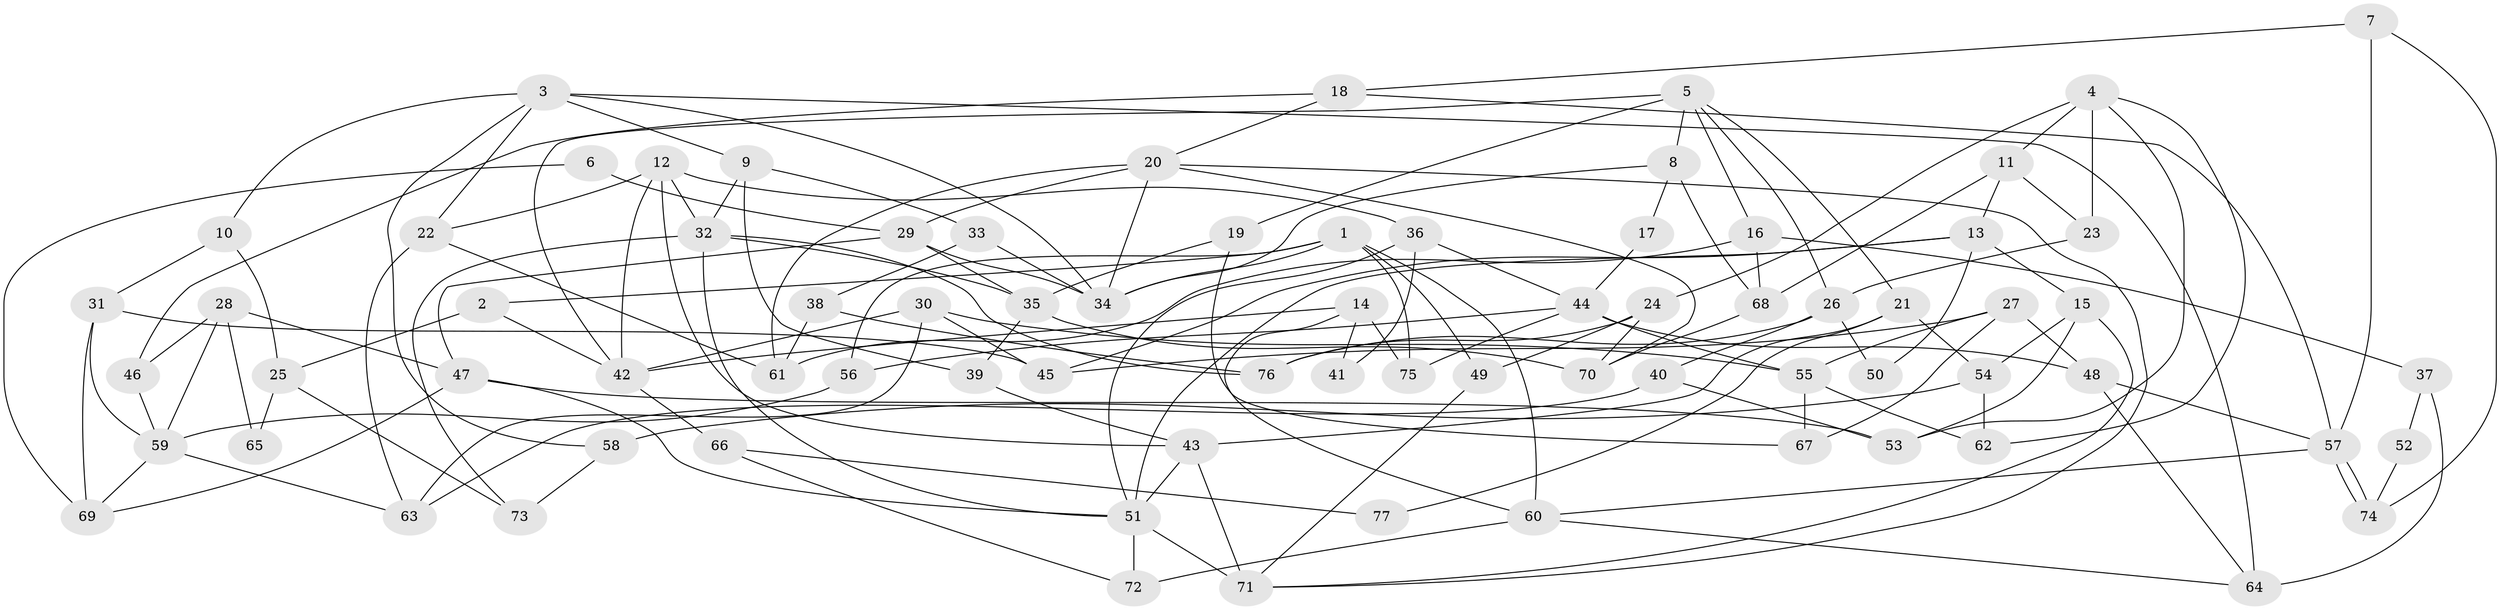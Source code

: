 // Generated by graph-tools (version 1.1) at 2025/26/03/09/25 03:26:21]
// undirected, 77 vertices, 154 edges
graph export_dot {
graph [start="1"]
  node [color=gray90,style=filled];
  1;
  2;
  3;
  4;
  5;
  6;
  7;
  8;
  9;
  10;
  11;
  12;
  13;
  14;
  15;
  16;
  17;
  18;
  19;
  20;
  21;
  22;
  23;
  24;
  25;
  26;
  27;
  28;
  29;
  30;
  31;
  32;
  33;
  34;
  35;
  36;
  37;
  38;
  39;
  40;
  41;
  42;
  43;
  44;
  45;
  46;
  47;
  48;
  49;
  50;
  51;
  52;
  53;
  54;
  55;
  56;
  57;
  58;
  59;
  60;
  61;
  62;
  63;
  64;
  65;
  66;
  67;
  68;
  69;
  70;
  71;
  72;
  73;
  74;
  75;
  76;
  77;
  1 -- 34;
  1 -- 60;
  1 -- 2;
  1 -- 49;
  1 -- 56;
  1 -- 75;
  2 -- 42;
  2 -- 25;
  3 -- 9;
  3 -- 22;
  3 -- 10;
  3 -- 34;
  3 -- 58;
  3 -- 64;
  4 -- 62;
  4 -- 24;
  4 -- 11;
  4 -- 23;
  4 -- 53;
  5 -- 19;
  5 -- 26;
  5 -- 8;
  5 -- 16;
  5 -- 21;
  5 -- 42;
  6 -- 29;
  6 -- 69;
  7 -- 18;
  7 -- 57;
  7 -- 74;
  8 -- 34;
  8 -- 17;
  8 -- 68;
  9 -- 32;
  9 -- 39;
  9 -- 33;
  10 -- 25;
  10 -- 31;
  11 -- 68;
  11 -- 13;
  11 -- 23;
  12 -- 42;
  12 -- 36;
  12 -- 22;
  12 -- 32;
  12 -- 43;
  13 -- 51;
  13 -- 15;
  13 -- 45;
  13 -- 50;
  14 -- 42;
  14 -- 75;
  14 -- 41;
  14 -- 60;
  15 -- 71;
  15 -- 53;
  15 -- 54;
  16 -- 61;
  16 -- 37;
  16 -- 68;
  17 -- 44;
  18 -- 20;
  18 -- 57;
  18 -- 46;
  19 -- 35;
  19 -- 67;
  20 -- 61;
  20 -- 70;
  20 -- 29;
  20 -- 34;
  20 -- 71;
  21 -- 43;
  21 -- 54;
  21 -- 77;
  22 -- 63;
  22 -- 61;
  23 -- 26;
  24 -- 49;
  24 -- 70;
  24 -- 76;
  25 -- 73;
  25 -- 65;
  26 -- 76;
  26 -- 40;
  26 -- 50;
  27 -- 45;
  27 -- 48;
  27 -- 55;
  27 -- 67;
  28 -- 46;
  28 -- 47;
  28 -- 59;
  28 -- 65;
  29 -- 34;
  29 -- 35;
  29 -- 47;
  30 -- 45;
  30 -- 63;
  30 -- 42;
  30 -- 55;
  31 -- 69;
  31 -- 45;
  31 -- 59;
  32 -- 51;
  32 -- 35;
  32 -- 73;
  32 -- 76;
  33 -- 34;
  33 -- 38;
  35 -- 39;
  35 -- 70;
  36 -- 51;
  36 -- 44;
  36 -- 41;
  37 -- 64;
  37 -- 52;
  38 -- 76;
  38 -- 61;
  39 -- 43;
  40 -- 53;
  40 -- 63;
  42 -- 66;
  43 -- 71;
  43 -- 51;
  44 -- 56;
  44 -- 55;
  44 -- 48;
  44 -- 75;
  46 -- 59;
  47 -- 53;
  47 -- 51;
  47 -- 69;
  48 -- 57;
  48 -- 64;
  49 -- 71;
  51 -- 71;
  51 -- 72;
  52 -- 74;
  54 -- 58;
  54 -- 62;
  55 -- 62;
  55 -- 67;
  56 -- 59;
  57 -- 60;
  57 -- 74;
  57 -- 74;
  58 -- 73;
  59 -- 63;
  59 -- 69;
  60 -- 64;
  60 -- 72;
  66 -- 72;
  66 -- 77;
  68 -- 70;
}
